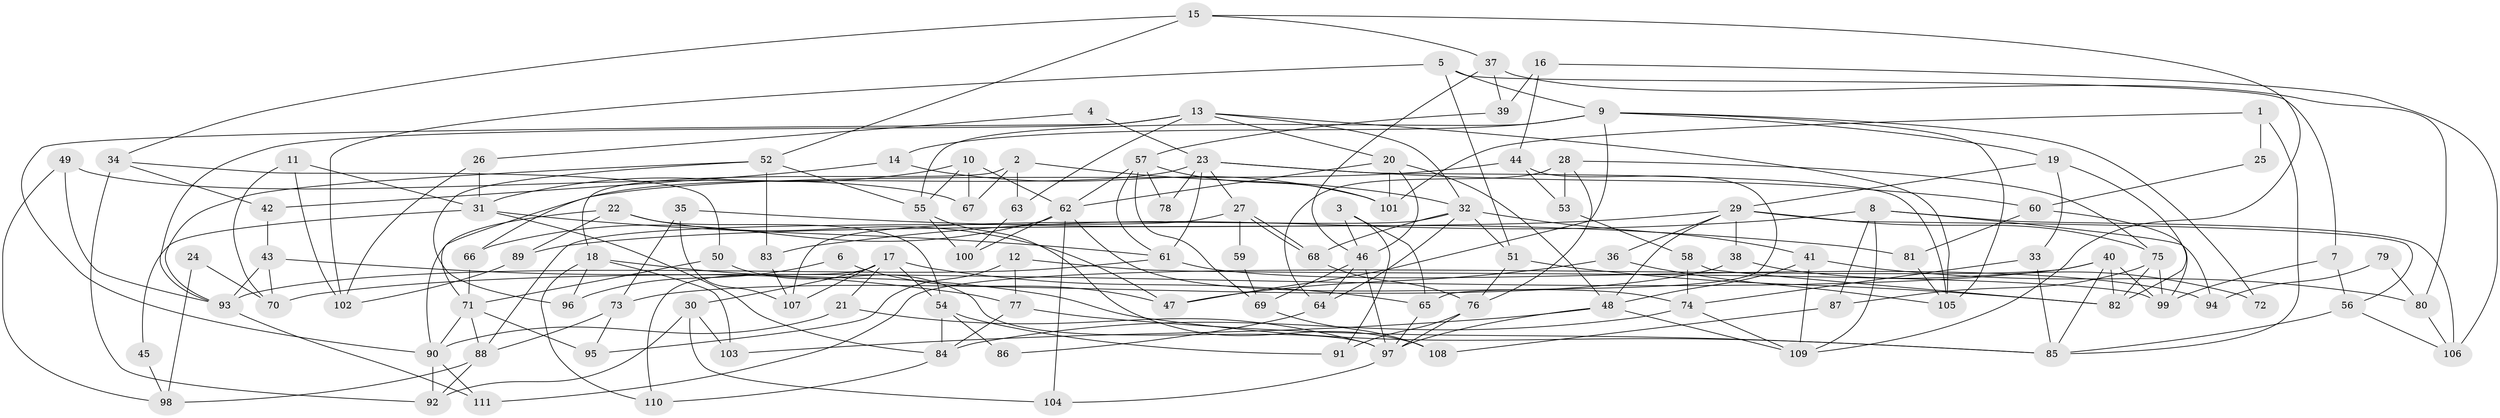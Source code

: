 // Generated by graph-tools (version 1.1) at 2025/50/03/09/25 03:50:07]
// undirected, 111 vertices, 222 edges
graph export_dot {
graph [start="1"]
  node [color=gray90,style=filled];
  1;
  2;
  3;
  4;
  5;
  6;
  7;
  8;
  9;
  10;
  11;
  12;
  13;
  14;
  15;
  16;
  17;
  18;
  19;
  20;
  21;
  22;
  23;
  24;
  25;
  26;
  27;
  28;
  29;
  30;
  31;
  32;
  33;
  34;
  35;
  36;
  37;
  38;
  39;
  40;
  41;
  42;
  43;
  44;
  45;
  46;
  47;
  48;
  49;
  50;
  51;
  52;
  53;
  54;
  55;
  56;
  57;
  58;
  59;
  60;
  61;
  62;
  63;
  64;
  65;
  66;
  67;
  68;
  69;
  70;
  71;
  72;
  73;
  74;
  75;
  76;
  77;
  78;
  79;
  80;
  81;
  82;
  83;
  84;
  85;
  86;
  87;
  88;
  89;
  90;
  91;
  92;
  93;
  94;
  95;
  96;
  97;
  98;
  99;
  100;
  101;
  102;
  103;
  104;
  105;
  106;
  107;
  108;
  109;
  110;
  111;
  1 -- 85;
  1 -- 101;
  1 -- 25;
  2 -- 18;
  2 -- 32;
  2 -- 63;
  2 -- 67;
  3 -- 65;
  3 -- 46;
  3 -- 91;
  4 -- 23;
  4 -- 26;
  5 -- 9;
  5 -- 51;
  5 -- 7;
  5 -- 102;
  6 -- 96;
  6 -- 47;
  7 -- 56;
  7 -- 99;
  8 -- 106;
  8 -- 109;
  8 -- 83;
  8 -- 87;
  8 -- 94;
  9 -- 19;
  9 -- 105;
  9 -- 14;
  9 -- 47;
  9 -- 55;
  9 -- 72;
  10 -- 55;
  10 -- 62;
  10 -- 31;
  10 -- 67;
  11 -- 102;
  11 -- 31;
  11 -- 70;
  12 -- 95;
  12 -- 77;
  12 -- 99;
  13 -- 32;
  13 -- 90;
  13 -- 20;
  13 -- 63;
  13 -- 93;
  13 -- 105;
  14 -- 101;
  14 -- 42;
  15 -- 34;
  15 -- 109;
  15 -- 37;
  15 -- 52;
  16 -- 106;
  16 -- 44;
  16 -- 39;
  17 -- 65;
  17 -- 54;
  17 -- 21;
  17 -- 30;
  17 -- 107;
  17 -- 110;
  18 -- 85;
  18 -- 110;
  18 -- 96;
  18 -- 103;
  19 -- 82;
  19 -- 33;
  19 -- 29;
  20 -- 48;
  20 -- 46;
  20 -- 62;
  20 -- 101;
  21 -- 97;
  21 -- 90;
  22 -- 90;
  22 -- 47;
  22 -- 54;
  22 -- 89;
  23 -- 61;
  23 -- 66;
  23 -- 27;
  23 -- 60;
  23 -- 78;
  23 -- 105;
  24 -- 70;
  24 -- 98;
  25 -- 60;
  26 -- 31;
  26 -- 102;
  27 -- 68;
  27 -- 68;
  27 -- 59;
  27 -- 88;
  28 -- 76;
  28 -- 75;
  28 -- 53;
  28 -- 64;
  29 -- 48;
  29 -- 36;
  29 -- 38;
  29 -- 56;
  29 -- 75;
  29 -- 89;
  30 -- 103;
  30 -- 92;
  30 -- 104;
  31 -- 61;
  31 -- 45;
  31 -- 84;
  32 -- 64;
  32 -- 107;
  32 -- 41;
  32 -- 51;
  32 -- 68;
  33 -- 85;
  33 -- 74;
  34 -- 92;
  34 -- 50;
  34 -- 42;
  35 -- 81;
  35 -- 107;
  35 -- 73;
  36 -- 105;
  36 -- 47;
  37 -- 46;
  37 -- 39;
  37 -- 80;
  38 -- 73;
  38 -- 72;
  39 -- 57;
  40 -- 99;
  40 -- 70;
  40 -- 82;
  40 -- 85;
  40 -- 111;
  41 -- 48;
  41 -- 80;
  41 -- 109;
  42 -- 43;
  43 -- 93;
  43 -- 70;
  43 -- 77;
  44 -- 53;
  44 -- 71;
  44 -- 65;
  45 -- 98;
  46 -- 97;
  46 -- 64;
  46 -- 69;
  48 -- 97;
  48 -- 109;
  48 -- 103;
  49 -- 67;
  49 -- 93;
  49 -- 98;
  50 -- 97;
  50 -- 71;
  51 -- 82;
  51 -- 76;
  52 -- 55;
  52 -- 83;
  52 -- 93;
  52 -- 96;
  53 -- 58;
  54 -- 91;
  54 -- 84;
  54 -- 86;
  55 -- 100;
  55 -- 108;
  56 -- 85;
  56 -- 106;
  57 -- 69;
  57 -- 61;
  57 -- 62;
  57 -- 78;
  57 -- 101;
  58 -- 74;
  58 -- 82;
  59 -- 69;
  60 -- 99;
  60 -- 81;
  61 -- 93;
  61 -- 94;
  62 -- 66;
  62 -- 74;
  62 -- 100;
  62 -- 104;
  63 -- 100;
  64 -- 86;
  65 -- 97;
  66 -- 71;
  68 -- 76;
  69 -- 108;
  71 -- 90;
  71 -- 88;
  71 -- 95;
  73 -- 88;
  73 -- 95;
  74 -- 84;
  74 -- 109;
  75 -- 99;
  75 -- 82;
  75 -- 87;
  76 -- 91;
  76 -- 97;
  77 -- 84;
  77 -- 85;
  79 -- 94;
  79 -- 80;
  80 -- 106;
  81 -- 105;
  83 -- 107;
  84 -- 110;
  87 -- 108;
  88 -- 92;
  88 -- 98;
  89 -- 102;
  90 -- 111;
  90 -- 92;
  93 -- 111;
  97 -- 104;
}
